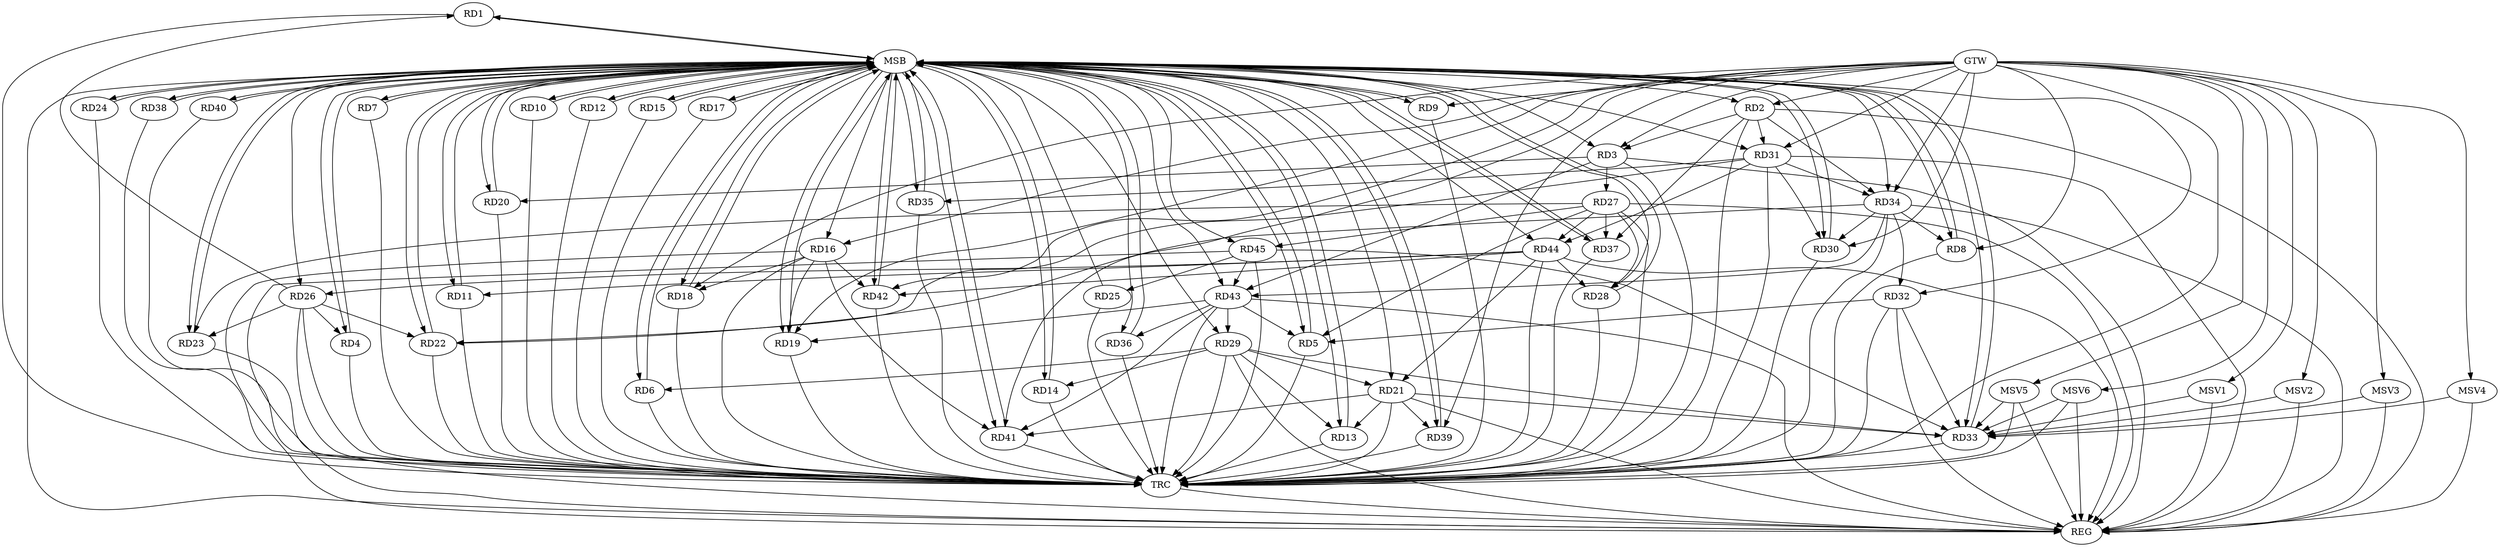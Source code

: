 strict digraph G {
  RD1 [ label="RD1" ];
  RD2 [ label="RD2" ];
  RD3 [ label="RD3" ];
  RD4 [ label="RD4" ];
  RD5 [ label="RD5" ];
  RD6 [ label="RD6" ];
  RD7 [ label="RD7" ];
  RD8 [ label="RD8" ];
  RD9 [ label="RD9" ];
  RD10 [ label="RD10" ];
  RD11 [ label="RD11" ];
  RD12 [ label="RD12" ];
  RD13 [ label="RD13" ];
  RD14 [ label="RD14" ];
  RD15 [ label="RD15" ];
  RD16 [ label="RD16" ];
  RD17 [ label="RD17" ];
  RD18 [ label="RD18" ];
  RD19 [ label="RD19" ];
  RD20 [ label="RD20" ];
  RD21 [ label="RD21" ];
  RD22 [ label="RD22" ];
  RD23 [ label="RD23" ];
  RD24 [ label="RD24" ];
  RD25 [ label="RD25" ];
  RD26 [ label="RD26" ];
  RD27 [ label="RD27" ];
  RD28 [ label="RD28" ];
  RD29 [ label="RD29" ];
  RD30 [ label="RD30" ];
  RD31 [ label="RD31" ];
  RD32 [ label="RD32" ];
  RD33 [ label="RD33" ];
  RD34 [ label="RD34" ];
  RD35 [ label="RD35" ];
  RD36 [ label="RD36" ];
  RD37 [ label="RD37" ];
  RD38 [ label="RD38" ];
  RD39 [ label="RD39" ];
  RD40 [ label="RD40" ];
  RD41 [ label="RD41" ];
  RD42 [ label="RD42" ];
  RD43 [ label="RD43" ];
  RD44 [ label="RD44" ];
  RD45 [ label="RD45" ];
  GTW [ label="GTW" ];
  REG [ label="REG" ];
  MSB [ label="MSB" ];
  TRC [ label="TRC" ];
  MSV1 [ label="MSV1" ];
  MSV2 [ label="MSV2" ];
  MSV3 [ label="MSV3" ];
  MSV4 [ label="MSV4" ];
  MSV5 [ label="MSV5" ];
  MSV6 [ label="MSV6" ];
  RD26 -> RD1;
  RD2 -> RD3;
  RD2 -> RD31;
  RD2 -> RD34;
  RD2 -> RD37;
  RD3 -> RD20;
  RD3 -> RD27;
  RD3 -> RD43;
  RD26 -> RD4;
  RD27 -> RD5;
  RD32 -> RD5;
  RD43 -> RD5;
  RD29 -> RD6;
  RD34 -> RD8;
  RD44 -> RD11;
  RD21 -> RD13;
  RD29 -> RD13;
  RD29 -> RD14;
  RD16 -> RD18;
  RD16 -> RD19;
  RD16 -> RD41;
  RD16 -> RD42;
  RD43 -> RD19;
  RD29 -> RD21;
  RD21 -> RD33;
  RD21 -> RD39;
  RD21 -> RD41;
  RD44 -> RD21;
  RD26 -> RD22;
  RD31 -> RD22;
  RD34 -> RD22;
  RD26 -> RD23;
  RD27 -> RD23;
  RD45 -> RD25;
  RD44 -> RD26;
  RD27 -> RD28;
  RD27 -> RD37;
  RD27 -> RD44;
  RD27 -> RD45;
  RD44 -> RD28;
  RD29 -> RD33;
  RD43 -> RD29;
  RD31 -> RD30;
  RD34 -> RD30;
  RD31 -> RD34;
  RD31 -> RD35;
  RD31 -> RD44;
  RD32 -> RD33;
  RD34 -> RD32;
  RD45 -> RD33;
  RD34 -> RD43;
  RD43 -> RD36;
  RD43 -> RD41;
  RD44 -> RD42;
  RD45 -> RD43;
  GTW -> RD2;
  GTW -> RD16;
  GTW -> RD42;
  GTW -> RD19;
  GTW -> RD3;
  GTW -> RD9;
  GTW -> RD8;
  GTW -> RD31;
  GTW -> RD18;
  GTW -> RD41;
  GTW -> RD30;
  GTW -> RD39;
  GTW -> RD34;
  RD2 -> REG;
  RD3 -> REG;
  RD16 -> REG;
  RD21 -> REG;
  RD26 -> REG;
  RD27 -> REG;
  RD29 -> REG;
  RD31 -> REG;
  RD32 -> REG;
  RD34 -> REG;
  RD43 -> REG;
  RD44 -> REG;
  RD45 -> REG;
  RD1 -> MSB;
  MSB -> RD35;
  MSB -> RD45;
  MSB -> REG;
  RD4 -> MSB;
  MSB -> RD8;
  MSB -> RD37;
  RD5 -> MSB;
  MSB -> RD1;
  MSB -> RD7;
  MSB -> RD9;
  MSB -> RD21;
  MSB -> RD24;
  MSB -> RD29;
  RD6 -> MSB;
  MSB -> RD14;
  MSB -> RD19;
  RD7 -> MSB;
  MSB -> RD5;
  MSB -> RD12;
  MSB -> RD41;
  RD8 -> MSB;
  MSB -> RD18;
  MSB -> RD23;
  RD9 -> MSB;
  MSB -> RD6;
  MSB -> RD22;
  MSB -> RD28;
  MSB -> RD33;
  MSB -> RD40;
  MSB -> RD43;
  RD10 -> MSB;
  MSB -> RD15;
  MSB -> RD30;
  MSB -> RD39;
  RD11 -> MSB;
  MSB -> RD10;
  MSB -> RD34;
  RD12 -> MSB;
  MSB -> RD31;
  MSB -> RD32;
  RD13 -> MSB;
  RD14 -> MSB;
  RD15 -> MSB;
  MSB -> RD2;
  RD17 -> MSB;
  MSB -> RD20;
  MSB -> RD38;
  RD18 -> MSB;
  MSB -> RD26;
  RD19 -> MSB;
  MSB -> RD44;
  RD20 -> MSB;
  MSB -> RD42;
  RD22 -> MSB;
  MSB -> RD36;
  RD23 -> MSB;
  RD24 -> MSB;
  RD25 -> MSB;
  MSB -> RD17;
  RD28 -> MSB;
  MSB -> RD4;
  MSB -> RD11;
  RD30 -> MSB;
  RD33 -> MSB;
  MSB -> RD3;
  MSB -> RD13;
  RD35 -> MSB;
  RD36 -> MSB;
  MSB -> RD16;
  RD37 -> MSB;
  RD38 -> MSB;
  RD39 -> MSB;
  RD40 -> MSB;
  RD41 -> MSB;
  RD42 -> MSB;
  RD1 -> TRC;
  RD2 -> TRC;
  RD3 -> TRC;
  RD4 -> TRC;
  RD5 -> TRC;
  RD6 -> TRC;
  RD7 -> TRC;
  RD8 -> TRC;
  RD9 -> TRC;
  RD10 -> TRC;
  RD11 -> TRC;
  RD12 -> TRC;
  RD13 -> TRC;
  RD14 -> TRC;
  RD15 -> TRC;
  RD16 -> TRC;
  RD17 -> TRC;
  RD18 -> TRC;
  RD19 -> TRC;
  RD20 -> TRC;
  RD21 -> TRC;
  RD22 -> TRC;
  RD23 -> TRC;
  RD24 -> TRC;
  RD25 -> TRC;
  RD26 -> TRC;
  RD27 -> TRC;
  RD28 -> TRC;
  RD29 -> TRC;
  RD30 -> TRC;
  RD31 -> TRC;
  RD32 -> TRC;
  RD33 -> TRC;
  RD34 -> TRC;
  RD35 -> TRC;
  RD36 -> TRC;
  RD37 -> TRC;
  RD38 -> TRC;
  RD39 -> TRC;
  RD40 -> TRC;
  RD41 -> TRC;
  RD42 -> TRC;
  RD43 -> TRC;
  RD44 -> TRC;
  RD45 -> TRC;
  GTW -> TRC;
  TRC -> REG;
  MSV1 -> RD33;
  MSV2 -> RD33;
  MSV3 -> RD33;
  MSV4 -> RD33;
  MSV5 -> RD33;
  GTW -> MSV1;
  MSV1 -> REG;
  GTW -> MSV2;
  MSV2 -> REG;
  GTW -> MSV3;
  MSV3 -> REG;
  GTW -> MSV4;
  MSV4 -> REG;
  GTW -> MSV5;
  MSV5 -> REG;
  MSV5 -> TRC;
  MSV6 -> RD33;
  GTW -> MSV6;
  MSV6 -> REG;
  MSV6 -> TRC;
}
